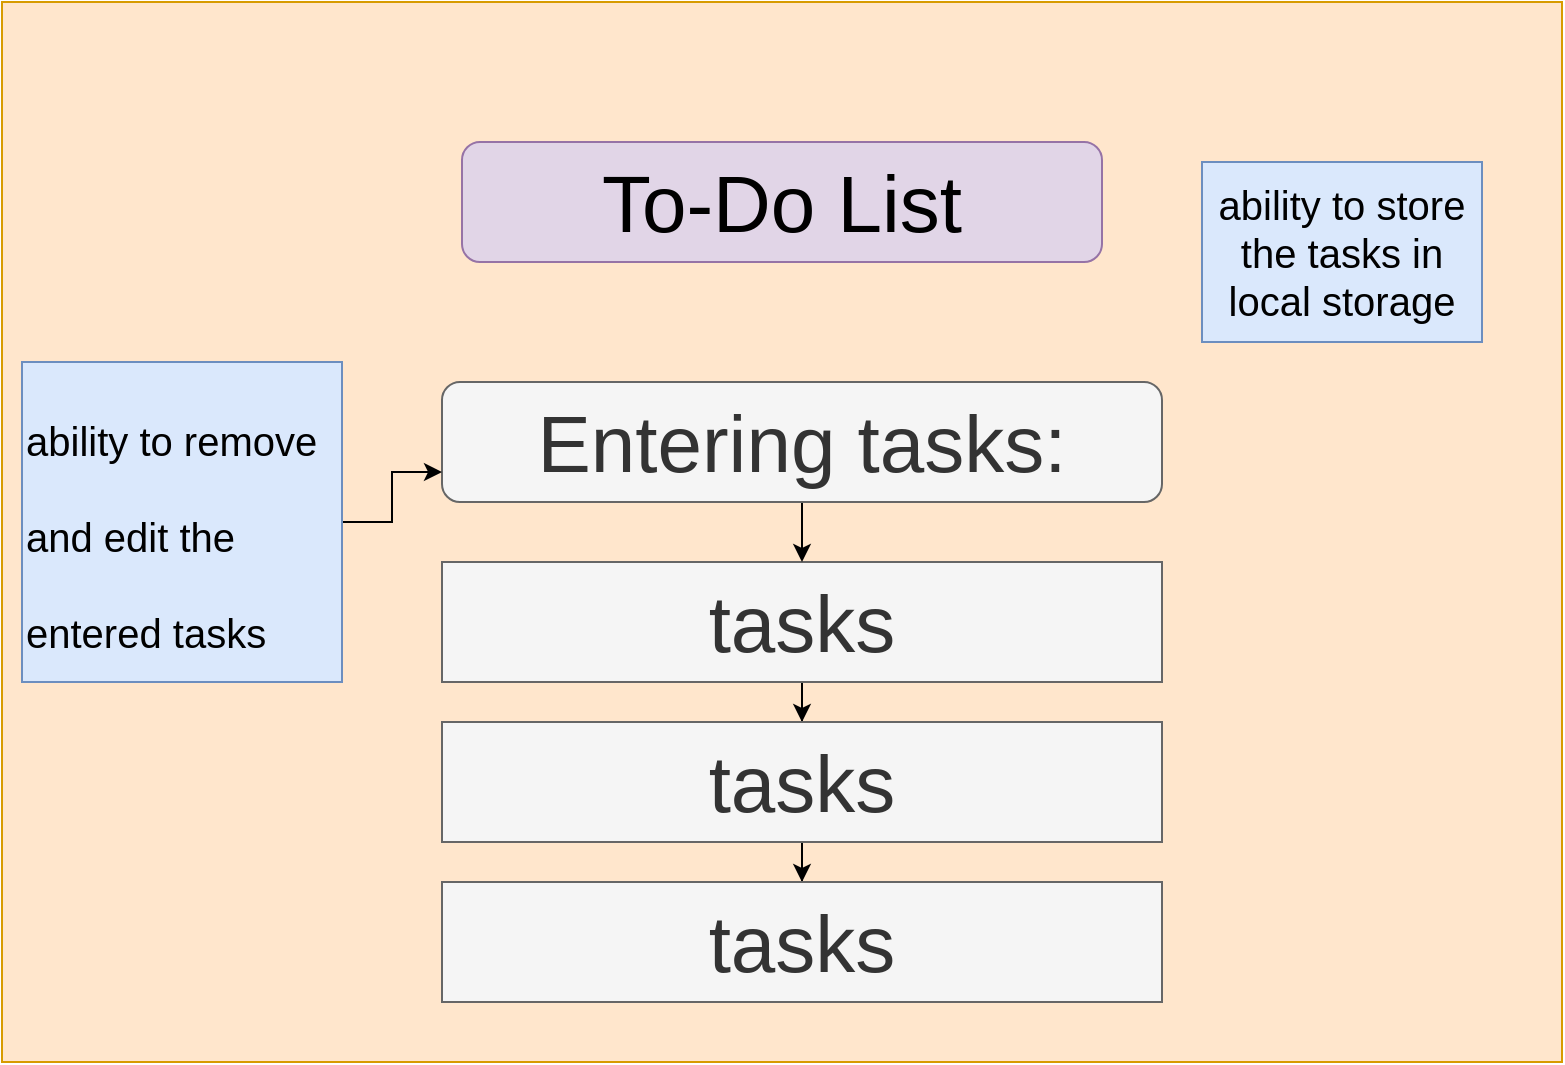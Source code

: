 <mxfile version="15.5.9" type="github">
  <diagram id="l9KXOIgf_vP0DUk4oR0p" name="Page-1">
    <mxGraphModel dx="782" dy="428" grid="1" gridSize="10" guides="1" tooltips="1" connect="1" arrows="1" fold="1" page="1" pageScale="1" pageWidth="827" pageHeight="1169" math="0" shadow="0">
      <root>
        <mxCell id="0" />
        <mxCell id="1" parent="0" />
        <mxCell id="EsqZjy3vZ6IBk1YLYs3b-2" value="" style="rounded=0;whiteSpace=wrap;html=1;fillColor=#ffe6cc;strokeColor=#d79b00;" parent="1" vertex="1">
          <mxGeometry x="10" y="10" width="780" height="530" as="geometry" />
        </mxCell>
        <mxCell id="EsqZjy3vZ6IBk1YLYs3b-3" value="&lt;font style=&quot;font-size: 40px&quot;&gt;To-Do List&lt;/font&gt;" style="rounded=1;whiteSpace=wrap;html=1;fillColor=#e1d5e7;strokeColor=#9673a6;" parent="1" vertex="1">
          <mxGeometry x="240" y="80" width="320" height="60" as="geometry" />
        </mxCell>
        <mxCell id="EsqZjy3vZ6IBk1YLYs3b-6" value="" style="edgeStyle=orthogonalEdgeStyle;rounded=0;orthogonalLoop=1;jettySize=auto;html=1;fontSize=40;" parent="1" source="EsqZjy3vZ6IBk1YLYs3b-4" target="EsqZjy3vZ6IBk1YLYs3b-5" edge="1">
          <mxGeometry relative="1" as="geometry" />
        </mxCell>
        <mxCell id="EsqZjy3vZ6IBk1YLYs3b-4" value="tasks" style="rounded=0;whiteSpace=wrap;html=1;fontSize=40;fillColor=#f5f5f5;fontColor=#333333;strokeColor=#666666;" parent="1" vertex="1">
          <mxGeometry x="230" y="290" width="360" height="60" as="geometry" />
        </mxCell>
        <mxCell id="EsqZjy3vZ6IBk1YLYs3b-8" value="" style="edgeStyle=orthogonalEdgeStyle;rounded=0;orthogonalLoop=1;jettySize=auto;html=1;fontSize=40;" parent="1" source="EsqZjy3vZ6IBk1YLYs3b-5" target="EsqZjy3vZ6IBk1YLYs3b-7" edge="1">
          <mxGeometry relative="1" as="geometry" />
        </mxCell>
        <mxCell id="EsqZjy3vZ6IBk1YLYs3b-5" value="tasks" style="rounded=0;whiteSpace=wrap;html=1;fontSize=40;fillColor=#f5f5f5;fontColor=#333333;strokeColor=#666666;" parent="1" vertex="1">
          <mxGeometry x="230" y="370" width="360" height="60" as="geometry" />
        </mxCell>
        <mxCell id="EsqZjy3vZ6IBk1YLYs3b-7" value="tasks" style="rounded=0;whiteSpace=wrap;html=1;fontSize=40;fillColor=#f5f5f5;fontColor=#333333;strokeColor=#666666;" parent="1" vertex="1">
          <mxGeometry x="230" y="450" width="360" height="60" as="geometry" />
        </mxCell>
        <mxCell id="2KxDnKesrNdDXD3upObD-3" value="" style="edgeStyle=orthogonalEdgeStyle;rounded=0;orthogonalLoop=1;jettySize=auto;html=1;fontSize=20;entryX=0.5;entryY=0;entryDx=0;entryDy=0;" edge="1" parent="1" source="EsqZjy3vZ6IBk1YLYs3b-10" target="EsqZjy3vZ6IBk1YLYs3b-4">
          <mxGeometry relative="1" as="geometry" />
        </mxCell>
        <mxCell id="EsqZjy3vZ6IBk1YLYs3b-10" value="Entering tasks:" style="rounded=1;whiteSpace=wrap;html=1;fontSize=40;fillColor=#f5f5f5;strokeColor=#666666;fontColor=#333333;" parent="1" vertex="1">
          <mxGeometry x="230" y="200" width="360" height="60" as="geometry" />
        </mxCell>
        <mxCell id="EsqZjy3vZ6IBk1YLYs3b-13" style="edgeStyle=orthogonalEdgeStyle;rounded=0;orthogonalLoop=1;jettySize=auto;html=1;entryX=0;entryY=0.75;entryDx=0;entryDy=0;fontSize=40;" parent="1" source="EsqZjy3vZ6IBk1YLYs3b-12" target="EsqZjy3vZ6IBk1YLYs3b-10" edge="1">
          <mxGeometry relative="1" as="geometry" />
        </mxCell>
        <mxCell id="EsqZjy3vZ6IBk1YLYs3b-12" value="&lt;font style=&quot;font-size: 20px&quot;&gt;ability to remove and edit the entered tasks&lt;/font&gt;" style="text;html=1;strokeColor=#6c8ebf;fillColor=#dae8fc;align=left;verticalAlign=middle;whiteSpace=wrap;rounded=0;fontSize=40;" parent="1" vertex="1">
          <mxGeometry x="20" y="190" width="160" height="160" as="geometry" />
        </mxCell>
        <mxCell id="EsqZjy3vZ6IBk1YLYs3b-14" value="ability to store the tasks in local storage" style="text;html=1;strokeColor=#6c8ebf;fillColor=#dae8fc;align=center;verticalAlign=middle;whiteSpace=wrap;rounded=0;fontSize=20;" parent="1" vertex="1">
          <mxGeometry x="610" y="90" width="140" height="90" as="geometry" />
        </mxCell>
      </root>
    </mxGraphModel>
  </diagram>
</mxfile>
